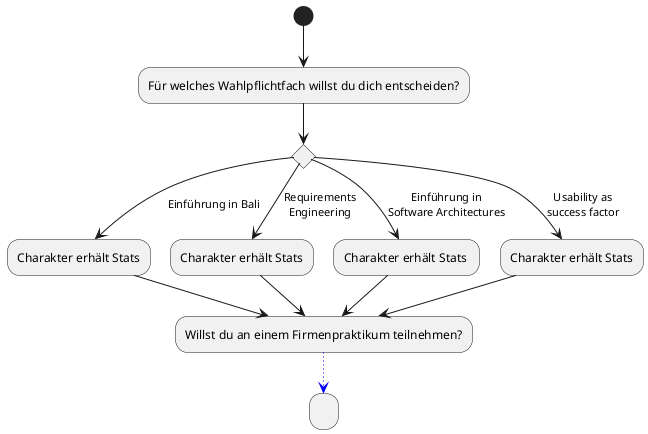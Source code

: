 @startuml
(*) --> "Für welches Wahlpflichtfach willst du dich entscheiden?"
if "" then
--> [Einführung in Bali] "Charakter erhält Stats" as bali
else
--> [Requirements\nEngineering] "Charakter erhält Stats" as re
else
--> [Einführung in\nSoftware Architectures] "Charakter erhält Stats " as esa
else
--> [Usability as\nsuccess factor] "Charakter erhält Stats" as usf


usf --> Willst du an einem Firmenpraktikum teilnehmen?
re --> Willst du an einem Firmenpraktikum teilnehmen?
bali --> Willst du an einem Firmenpraktikum teilnehmen?
esa --> Willst du an einem Firmenpraktikum teilnehmen?

-[#blue,dotted]-> "   "

/'
Wir stehen 1 Jahr vor Ende des Studiums
Du musst Dich für ein Wahlpflichtfach entscheiden.


'/

@enduml